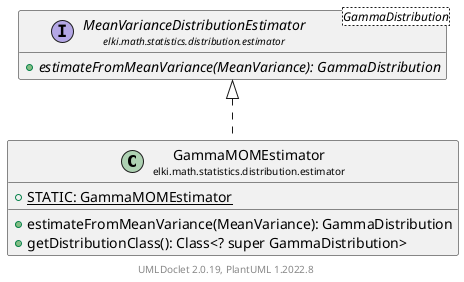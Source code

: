 @startuml
    remove .*\.(Instance|Par|Parameterizer|Factory)$
    set namespaceSeparator none
    hide empty fields
    hide empty methods

    class "<size:14>GammaMOMEstimator\n<size:10>elki.math.statistics.distribution.estimator" as elki.math.statistics.distribution.estimator.GammaMOMEstimator [[GammaMOMEstimator.html]] {
        {static} +STATIC: GammaMOMEstimator
        +estimateFromMeanVariance(MeanVariance): GammaDistribution
        +getDistributionClass(): Class<? super GammaDistribution>
    }

    interface "<size:14>MeanVarianceDistributionEstimator\n<size:10>elki.math.statistics.distribution.estimator" as elki.math.statistics.distribution.estimator.MeanVarianceDistributionEstimator<GammaDistribution> [[MeanVarianceDistributionEstimator.html]] {
        {abstract} +estimateFromMeanVariance(MeanVariance): GammaDistribution
    }
    class "<size:14>GammaMOMEstimator.Par\n<size:10>elki.math.statistics.distribution.estimator" as elki.math.statistics.distribution.estimator.GammaMOMEstimator.Par [[GammaMOMEstimator.Par.html]]

    elki.math.statistics.distribution.estimator.MeanVarianceDistributionEstimator <|.. elki.math.statistics.distribution.estimator.GammaMOMEstimator
    elki.math.statistics.distribution.estimator.GammaMOMEstimator +-- elki.math.statistics.distribution.estimator.GammaMOMEstimator.Par

    center footer UMLDoclet 2.0.19, PlantUML 1.2022.8
@enduml

